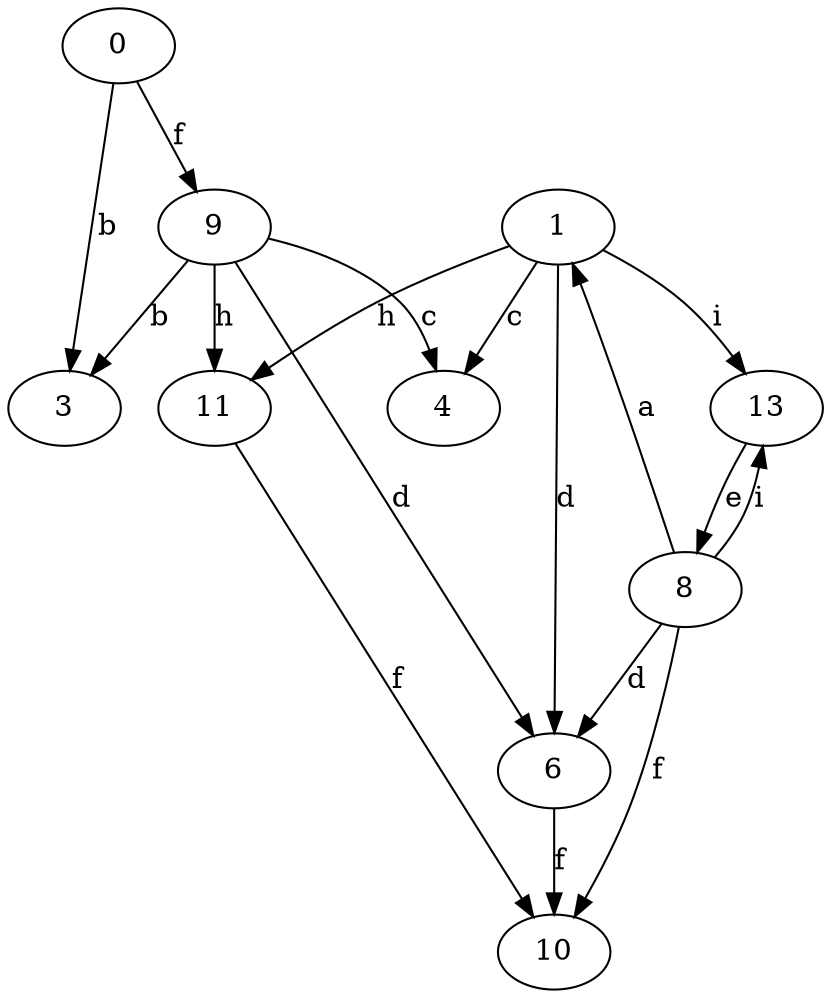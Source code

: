 strict digraph  {
0;
1;
3;
4;
6;
8;
9;
10;
11;
13;
0 -> 3  [label=b];
0 -> 9  [label=f];
1 -> 4  [label=c];
1 -> 6  [label=d];
1 -> 11  [label=h];
1 -> 13  [label=i];
6 -> 10  [label=f];
8 -> 1  [label=a];
8 -> 6  [label=d];
8 -> 10  [label=f];
8 -> 13  [label=i];
9 -> 3  [label=b];
9 -> 4  [label=c];
9 -> 6  [label=d];
9 -> 11  [label=h];
11 -> 10  [label=f];
13 -> 8  [label=e];
}
